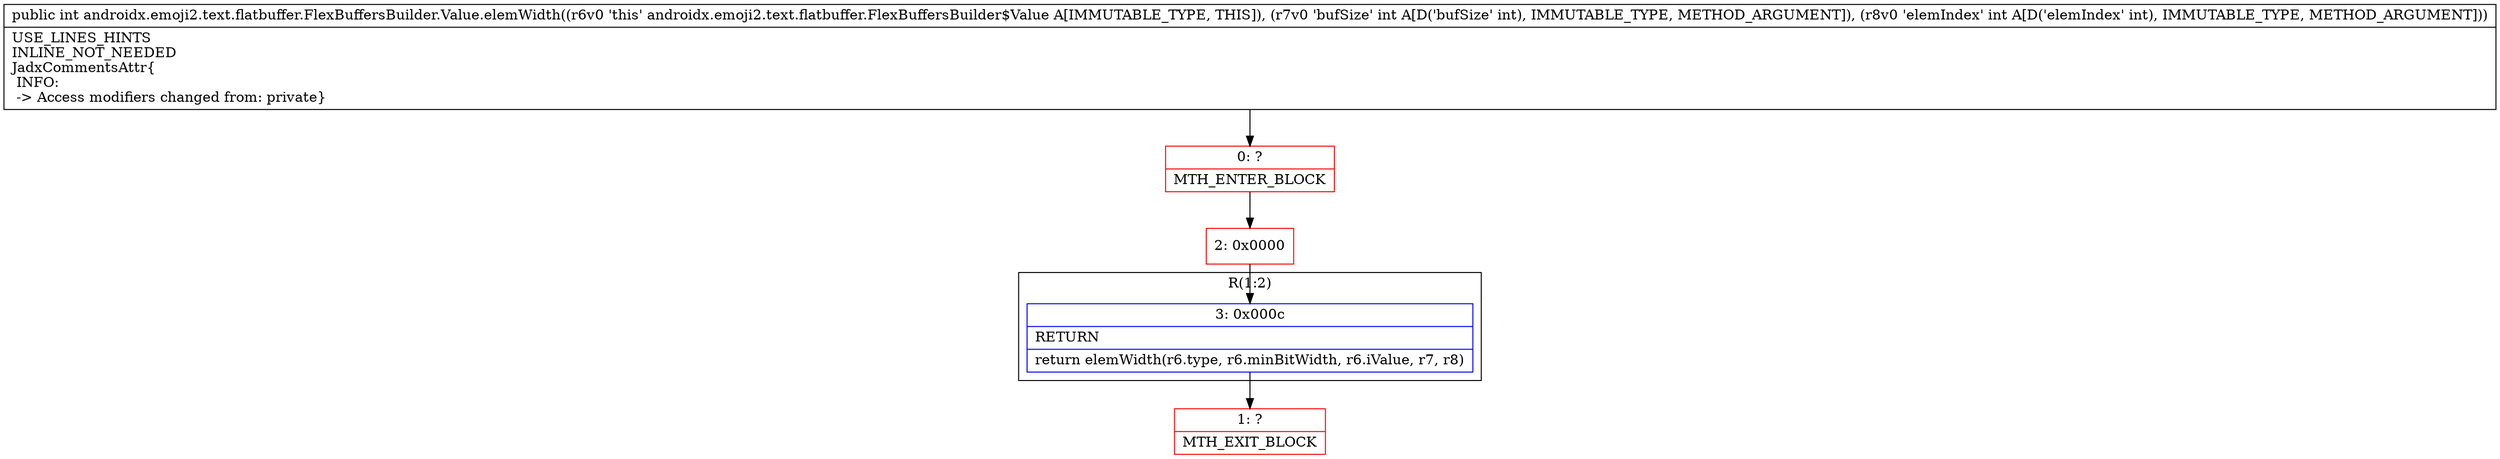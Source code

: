 digraph "CFG forandroidx.emoji2.text.flatbuffer.FlexBuffersBuilder.Value.elemWidth(II)I" {
subgraph cluster_Region_1263363820 {
label = "R(1:2)";
node [shape=record,color=blue];
Node_3 [shape=record,label="{3\:\ 0x000c|RETURN\l|return elemWidth(r6.type, r6.minBitWidth, r6.iValue, r7, r8)\l}"];
}
Node_0 [shape=record,color=red,label="{0\:\ ?|MTH_ENTER_BLOCK\l}"];
Node_2 [shape=record,color=red,label="{2\:\ 0x0000}"];
Node_1 [shape=record,color=red,label="{1\:\ ?|MTH_EXIT_BLOCK\l}"];
MethodNode[shape=record,label="{public int androidx.emoji2.text.flatbuffer.FlexBuffersBuilder.Value.elemWidth((r6v0 'this' androidx.emoji2.text.flatbuffer.FlexBuffersBuilder$Value A[IMMUTABLE_TYPE, THIS]), (r7v0 'bufSize' int A[D('bufSize' int), IMMUTABLE_TYPE, METHOD_ARGUMENT]), (r8v0 'elemIndex' int A[D('elemIndex' int), IMMUTABLE_TYPE, METHOD_ARGUMENT]))  | USE_LINES_HINTS\lINLINE_NOT_NEEDED\lJadxCommentsAttr\{\l INFO: \l \-\> Access modifiers changed from: private\}\l}"];
MethodNode -> Node_0;Node_3 -> Node_1;
Node_0 -> Node_2;
Node_2 -> Node_3;
}

